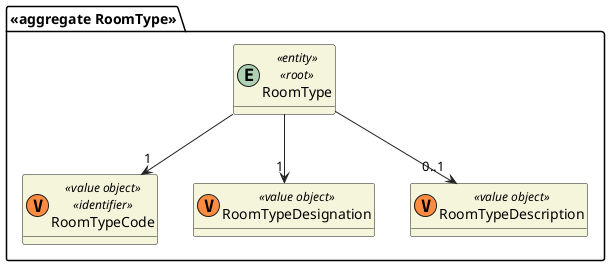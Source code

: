 @startuml
skinparam classAttributeIconSize 0
hide empty attributes
skinparam classBackgroundColor beige
skinparam ArrowColor #222222

package "<<aggregate RoomType>>" {
    entity RoomType <<entity>> <<root>> {}
    class RoomTypeCode <<(V,#FF8B40)value object>> <<identifier>> {}
    class RoomTypeDesignation <<(V,#FF8B40)value object>>  {}
    class RoomTypeDescription <<(V,#FF8B40)value object>>  {}
}


RoomType --> "1" RoomTypeCode
RoomType --> "1" RoomTypeDesignation
RoomType --> "0..1" RoomTypeDescription


@enduml
